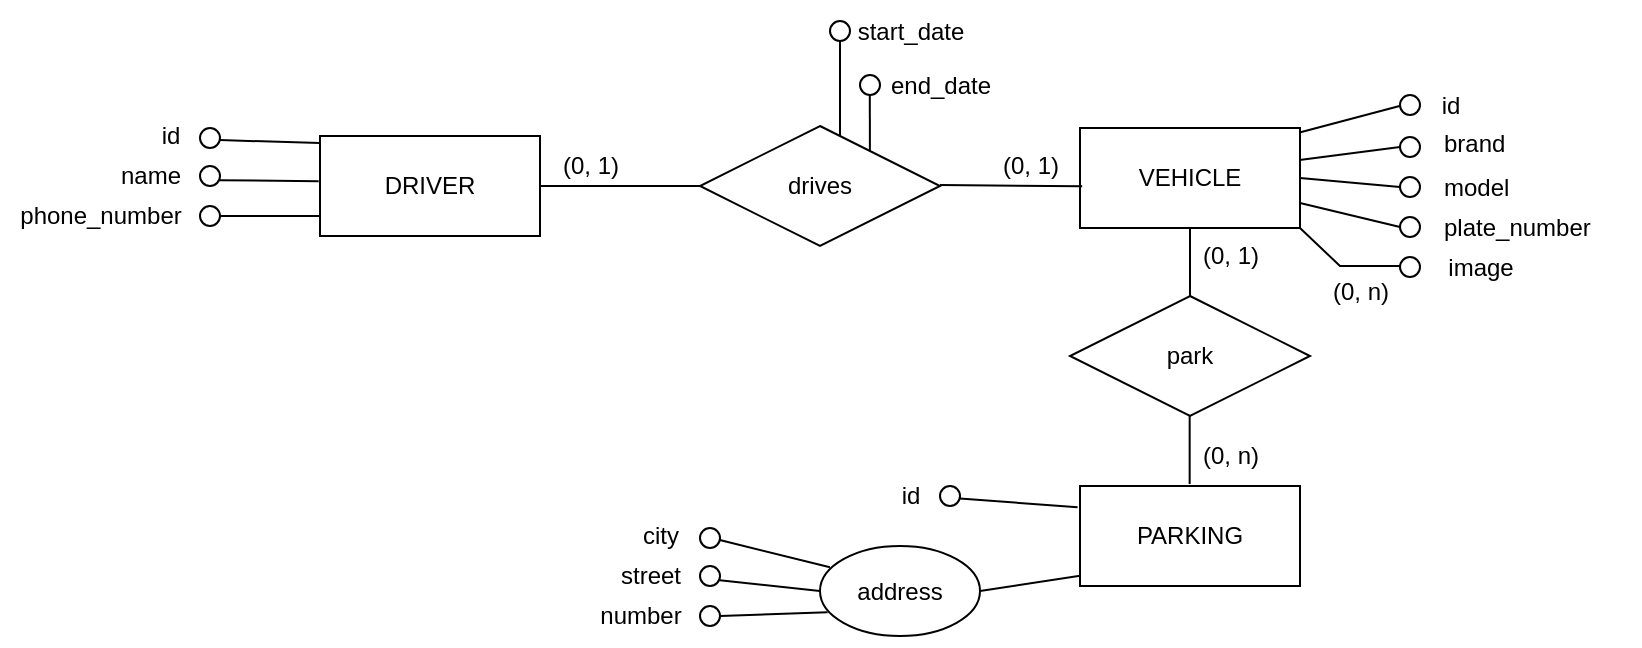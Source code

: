 <mxfile version="26.2.9">
  <diagram name="Page-1" id="vHG7mOKKZMKuYX-PGG-n">
    <mxGraphModel dx="948" dy="615" grid="1" gridSize="10" guides="1" tooltips="1" connect="1" arrows="1" fold="1" page="1" pageScale="1" pageWidth="1100" pageHeight="850" math="0" shadow="0">
      <root>
        <mxCell id="0" />
        <mxCell id="1" parent="0" />
        <mxCell id="097z2trLRk12nKmmqsXY-2" value="DRIVER" style="rounded=0;whiteSpace=wrap;html=1;fillColor=none;" parent="1" vertex="1">
          <mxGeometry x="280" y="345" width="110" height="50" as="geometry" />
        </mxCell>
        <mxCell id="097z2trLRk12nKmmqsXY-5" value="&lt;div&gt;drives&lt;/div&gt;" style="shape=rhombus;perimeter=rhombusPerimeter;whiteSpace=wrap;html=1;align=center;fillColor=none;" parent="1" vertex="1">
          <mxGeometry x="470" y="340" width="120" height="60" as="geometry" />
        </mxCell>
        <mxCell id="097z2trLRk12nKmmqsXY-6" value="" style="endArrow=none;html=1;rounded=0;entryX=0;entryY=0.5;entryDx=0;entryDy=0;exitX=1;exitY=0.5;exitDx=0;exitDy=0;" parent="1" source="097z2trLRk12nKmmqsXY-2" target="097z2trLRk12nKmmqsXY-5" edge="1">
          <mxGeometry width="50" height="50" relative="1" as="geometry">
            <mxPoint x="510" y="450" as="sourcePoint" />
            <mxPoint x="560" y="400" as="targetPoint" />
          </mxGeometry>
        </mxCell>
        <mxCell id="097z2trLRk12nKmmqsXY-7" value="" style="endArrow=none;html=1;rounded=0;exitX=1;exitY=0.5;exitDx=0;exitDy=0;entryX=0.01;entryY=0.583;entryDx=0;entryDy=0;entryPerimeter=0;" parent="1" target="097z2trLRk12nKmmqsXY-31" edge="1">
          <mxGeometry width="50" height="50" relative="1" as="geometry">
            <mxPoint x="590" y="369.5" as="sourcePoint" />
            <mxPoint x="670" y="370" as="targetPoint" />
          </mxGeometry>
        </mxCell>
        <mxCell id="097z2trLRk12nKmmqsXY-9" value="" style="ellipse;whiteSpace=wrap;html=1;aspect=fixed;" parent="1" vertex="1">
          <mxGeometry x="220" y="360" width="10" height="10" as="geometry" />
        </mxCell>
        <mxCell id="097z2trLRk12nKmmqsXY-10" value="" style="endArrow=none;html=1;rounded=0;exitX=0.985;exitY=0.713;exitDx=0;exitDy=0;exitPerimeter=0;entryX=-0.006;entryY=0.452;entryDx=0;entryDy=0;entryPerimeter=0;" parent="1" source="097z2trLRk12nKmmqsXY-9" target="097z2trLRk12nKmmqsXY-2" edge="1">
          <mxGeometry width="50" height="50" relative="1" as="geometry">
            <mxPoint x="230" y="380" as="sourcePoint" />
            <mxPoint x="279.23" y="370.2" as="targetPoint" />
          </mxGeometry>
        </mxCell>
        <mxCell id="097z2trLRk12nKmmqsXY-11" value="name" style="text;html=1;align=center;verticalAlign=middle;resizable=0;points=[];autosize=1;strokeColor=none;fillColor=none;" parent="1" vertex="1">
          <mxGeometry x="170" y="350" width="50" height="30" as="geometry" />
        </mxCell>
        <mxCell id="097z2trLRk12nKmmqsXY-13" value="" style="endArrow=none;html=1;rounded=0;exitX=1;exitY=0.5;exitDx=0;exitDy=0;entryX=0;entryY=0.5;entryDx=0;entryDy=0;" parent="1" edge="1">
          <mxGeometry width="50" height="50" relative="1" as="geometry">
            <mxPoint x="230" y="385" as="sourcePoint" />
            <mxPoint x="280" y="385" as="targetPoint" />
          </mxGeometry>
        </mxCell>
        <mxCell id="097z2trLRk12nKmmqsXY-14" value="phone_number" style="text;html=1;align=center;verticalAlign=middle;resizable=0;points=[];autosize=1;strokeColor=none;fillColor=none;" parent="1" vertex="1">
          <mxGeometry x="120" y="370" width="100" height="30" as="geometry" />
        </mxCell>
        <mxCell id="097z2trLRk12nKmmqsXY-18" value="" style="ellipse;whiteSpace=wrap;html=1;aspect=fixed;" parent="1" vertex="1">
          <mxGeometry x="820" y="365.5" width="10" height="10" as="geometry" />
        </mxCell>
        <mxCell id="097z2trLRk12nKmmqsXY-22" value="" style="endArrow=none;html=1;rounded=0;exitX=1;exitY=0.5;exitDx=0;exitDy=0;entryX=0;entryY=0.5;entryDx=0;entryDy=0;" parent="1" source="097z2trLRk12nKmmqsXY-31" target="097z2trLRk12nKmmqsXY-18" edge="1">
          <mxGeometry width="50" height="50" relative="1" as="geometry">
            <mxPoint x="780.55" y="369.25" as="sourcePoint" />
            <mxPoint x="820" y="375.5" as="targetPoint" />
          </mxGeometry>
        </mxCell>
        <mxCell id="097z2trLRk12nKmmqsXY-29" value="" style="endArrow=none;html=1;rounded=0;exitX=1;exitY=0.75;exitDx=0;exitDy=0;entryX=0;entryY=0.5;entryDx=0;entryDy=0;" parent="1" source="097z2trLRk12nKmmqsXY-31" target="097z2trLRk12nKmmqsXY-33" edge="1">
          <mxGeometry width="50" height="50" relative="1" as="geometry">
            <mxPoint x="780.0" y="389.07" as="sourcePoint" />
            <mxPoint x="820.15" y="391.94" as="targetPoint" />
          </mxGeometry>
        </mxCell>
        <mxCell id="097z2trLRk12nKmmqsXY-30" value="" style="endArrow=none;html=1;rounded=0;exitX=0.998;exitY=0.32;exitDx=0;exitDy=0;exitPerimeter=0;entryX=0;entryY=0.5;entryDx=0;entryDy=0;" parent="1" source="097z2trLRk12nKmmqsXY-31" target="097z2trLRk12nKmmqsXY-32" edge="1">
          <mxGeometry width="50" height="50" relative="1" as="geometry">
            <mxPoint x="780.0" y="355.5" as="sourcePoint" />
            <mxPoint x="820" y="355.5" as="targetPoint" />
          </mxGeometry>
        </mxCell>
        <mxCell id="097z2trLRk12nKmmqsXY-31" value="VEHICLE" style="rounded=0;whiteSpace=wrap;html=1;fillColor=none;" parent="1" vertex="1">
          <mxGeometry x="660" y="341" width="110" height="50" as="geometry" />
        </mxCell>
        <mxCell id="097z2trLRk12nKmmqsXY-32" value="" style="ellipse;whiteSpace=wrap;html=1;aspect=fixed;" parent="1" vertex="1">
          <mxGeometry x="820" y="345.5" width="10" height="10" as="geometry" />
        </mxCell>
        <mxCell id="097z2trLRk12nKmmqsXY-33" value="" style="ellipse;whiteSpace=wrap;html=1;aspect=fixed;fillColor=light-dark(#FFFFFF,#FEF6FF);" parent="1" vertex="1">
          <mxGeometry x="820" y="385.5" width="10" height="10" as="geometry" />
        </mxCell>
        <mxCell id="097z2trLRk12nKmmqsXY-35" value="brand" style="text;html=1;align=left;verticalAlign=middle;resizable=0;points=[];autosize=1;strokeColor=none;fillColor=none;" parent="1" vertex="1">
          <mxGeometry x="840" y="333.5" width="50" height="30" as="geometry" />
        </mxCell>
        <mxCell id="OTOVHvQYVz1heglmI_JG-1" value="model" style="text;html=1;align=left;verticalAlign=middle;resizable=0;points=[];autosize=1;strokeColor=none;fillColor=none;" parent="1" vertex="1">
          <mxGeometry x="840" y="355.5" width="60" height="30" as="geometry" />
        </mxCell>
        <mxCell id="OTOVHvQYVz1heglmI_JG-2" value="plate_number" style="text;html=1;align=left;verticalAlign=middle;resizable=0;points=[];autosize=1;strokeColor=none;fillColor=none;" parent="1" vertex="1">
          <mxGeometry x="840" y="375.5" width="100" height="30" as="geometry" />
        </mxCell>
        <mxCell id="OTOVHvQYVz1heglmI_JG-6" value="" style="endArrow=none;html=1;rounded=0;exitX=0.998;exitY=0.045;exitDx=0;exitDy=0;exitPerimeter=0;entryX=-0.021;entryY=0.552;entryDx=0;entryDy=0;entryPerimeter=0;" parent="1" source="097z2trLRk12nKmmqsXY-31" target="OTOVHvQYVz1heglmI_JG-8" edge="1">
          <mxGeometry width="50" height="50" relative="1" as="geometry">
            <mxPoint x="770.0" y="354.5" as="sourcePoint" />
            <mxPoint x="820" y="324.5" as="targetPoint" />
            <Array as="points" />
          </mxGeometry>
        </mxCell>
        <mxCell id="OTOVHvQYVz1heglmI_JG-7" value="" style="ellipse;whiteSpace=wrap;html=1;aspect=fixed;fillColor=none;" parent="1" vertex="1">
          <mxGeometry x="220" y="380" width="10" height="10" as="geometry" />
        </mxCell>
        <mxCell id="OTOVHvQYVz1heglmI_JG-8" value="" style="ellipse;whiteSpace=wrap;html=1;aspect=fixed;fillColor=light-dark(#FFFFFF,#FEF8FF);" parent="1" vertex="1">
          <mxGeometry x="820" y="324.5" width="10" height="10" as="geometry" />
        </mxCell>
        <mxCell id="OTOVHvQYVz1heglmI_JG-9" value="id" style="text;html=1;align=center;verticalAlign=middle;resizable=0;points=[];autosize=1;strokeColor=none;fillColor=none;" parent="1" vertex="1">
          <mxGeometry x="830" y="314.5" width="30" height="30" as="geometry" />
        </mxCell>
        <mxCell id="OTOVHvQYVz1heglmI_JG-10" value="(0, 1)" style="text;html=1;align=center;verticalAlign=middle;resizable=0;points=[];autosize=1;strokeColor=none;fillColor=none;" parent="1" vertex="1">
          <mxGeometry x="390" y="345" width="50" height="30" as="geometry" />
        </mxCell>
        <mxCell id="OTOVHvQYVz1heglmI_JG-11" value="(0, 1)" style="text;html=1;align=center;verticalAlign=middle;resizable=0;points=[];autosize=1;strokeColor=none;fillColor=none;" parent="1" vertex="1">
          <mxGeometry x="610" y="345" width="50" height="30" as="geometry" />
        </mxCell>
        <mxCell id="OTOVHvQYVz1heglmI_JG-12" value="" style="endArrow=none;html=1;rounded=0;exitX=0.989;exitY=0.604;exitDx=0;exitDy=0;entryX=-0.001;entryY=0.071;entryDx=0;entryDy=0;exitPerimeter=0;entryPerimeter=0;" parent="1" source="OTOVHvQYVz1heglmI_JG-13" target="097z2trLRk12nKmmqsXY-2" edge="1">
          <mxGeometry width="50" height="50" relative="1" as="geometry">
            <mxPoint x="230" y="341" as="sourcePoint" />
            <mxPoint x="280" y="360" as="targetPoint" />
          </mxGeometry>
        </mxCell>
        <mxCell id="OTOVHvQYVz1heglmI_JG-13" value="" style="ellipse;whiteSpace=wrap;html=1;aspect=fixed;fillColor=light-dark(#FFFFFF,#FEF8FF);" parent="1" vertex="1">
          <mxGeometry x="220" y="341" width="10" height="10" as="geometry" />
        </mxCell>
        <mxCell id="OTOVHvQYVz1heglmI_JG-14" value="id" style="text;html=1;align=center;verticalAlign=middle;resizable=0;points=[];autosize=1;strokeColor=none;fillColor=none;" parent="1" vertex="1">
          <mxGeometry x="190" y="330" width="30" height="30" as="geometry" />
        </mxCell>
        <mxCell id="OTOVHvQYVz1heglmI_JG-15" value="&lt;div&gt;park&lt;/div&gt;" style="shape=rhombus;perimeter=rhombusPerimeter;whiteSpace=wrap;html=1;align=center;fillColor=none;" parent="1" vertex="1">
          <mxGeometry x="655" y="425" width="120" height="60" as="geometry" />
        </mxCell>
        <mxCell id="OTOVHvQYVz1heglmI_JG-16" value="PARKING" style="rounded=0;whiteSpace=wrap;html=1;fillColor=none;" parent="1" vertex="1">
          <mxGeometry x="660" y="520" width="110" height="50" as="geometry" />
        </mxCell>
        <mxCell id="OTOVHvQYVz1heglmI_JG-17" value="" style="endArrow=none;html=1;rounded=0;exitX=0.5;exitY=0;exitDx=0;exitDy=0;entryX=0.5;entryY=1;entryDx=0;entryDy=0;" parent="1" source="OTOVHvQYVz1heglmI_JG-15" target="097z2trLRk12nKmmqsXY-31" edge="1">
          <mxGeometry width="50" height="50" relative="1" as="geometry">
            <mxPoint x="640" y="404.43" as="sourcePoint" />
            <mxPoint x="711" y="404.93" as="targetPoint" />
            <Array as="points" />
          </mxGeometry>
        </mxCell>
        <mxCell id="OTOVHvQYVz1heglmI_JG-18" value="" style="endArrow=none;html=1;rounded=0;exitX=0.5;exitY=0;exitDx=0;exitDy=0;entryX=0.5;entryY=1;entryDx=0;entryDy=0;" parent="1" edge="1">
          <mxGeometry width="50" height="50" relative="1" as="geometry">
            <mxPoint x="714.83" y="519" as="sourcePoint" />
            <mxPoint x="714.83" y="485" as="targetPoint" />
            <Array as="points" />
          </mxGeometry>
        </mxCell>
        <mxCell id="OTOVHvQYVz1heglmI_JG-19" value="(0, 1)" style="text;html=1;align=center;verticalAlign=middle;resizable=0;points=[];autosize=1;strokeColor=none;fillColor=none;" parent="1" vertex="1">
          <mxGeometry x="710" y="390" width="50" height="30" as="geometry" />
        </mxCell>
        <mxCell id="OTOVHvQYVz1heglmI_JG-20" value="(0, n)" style="text;html=1;align=center;verticalAlign=middle;resizable=0;points=[];autosize=1;strokeColor=none;fillColor=none;" parent="1" vertex="1">
          <mxGeometry x="710" y="490" width="50" height="30" as="geometry" />
        </mxCell>
        <mxCell id="OTOVHvQYVz1heglmI_JG-25" value="" style="endArrow=none;html=1;rounded=0;exitX=1;exitY=0.75;exitDx=0;exitDy=0;" parent="1" edge="1">
          <mxGeometry width="50" height="50" relative="1" as="geometry">
            <mxPoint x="770" y="391" as="sourcePoint" />
            <mxPoint x="820" y="410" as="targetPoint" />
            <Array as="points">
              <mxPoint x="790" y="410" />
            </Array>
          </mxGeometry>
        </mxCell>
        <mxCell id="OTOVHvQYVz1heglmI_JG-26" value="" style="ellipse;whiteSpace=wrap;html=1;aspect=fixed;" parent="1" vertex="1">
          <mxGeometry x="820" y="405.5" width="10" height="10" as="geometry" />
        </mxCell>
        <mxCell id="OTOVHvQYVz1heglmI_JG-27" value="image" style="text;html=1;align=center;verticalAlign=middle;resizable=0;points=[];autosize=1;strokeColor=none;fillColor=none;" parent="1" vertex="1">
          <mxGeometry x="830" y="395.5" width="60" height="30" as="geometry" />
        </mxCell>
        <mxCell id="OTOVHvQYVz1heglmI_JG-28" value="(0, n)" style="text;html=1;align=center;verticalAlign=middle;resizable=0;points=[];autosize=1;strokeColor=none;fillColor=none;" parent="1" vertex="1">
          <mxGeometry x="775" y="408" width="50" height="30" as="geometry" />
        </mxCell>
        <mxCell id="OTOVHvQYVz1heglmI_JG-32" value="" style="endArrow=none;html=1;rounded=0;exitX=-0.011;exitY=0.213;exitDx=0;exitDy=0;exitPerimeter=0;entryX=0.989;entryY=0.627;entryDx=0;entryDy=0;entryPerimeter=0;" parent="1" source="OTOVHvQYVz1heglmI_JG-16" target="OTOVHvQYVz1heglmI_JG-33" edge="1">
          <mxGeometry width="50" height="50" relative="1" as="geometry">
            <mxPoint x="574.8" y="450.25" as="sourcePoint" />
            <mxPoint x="525" y="500" as="targetPoint" />
            <Array as="points" />
          </mxGeometry>
        </mxCell>
        <mxCell id="OTOVHvQYVz1heglmI_JG-33" value="" style="ellipse;whiteSpace=wrap;html=1;aspect=fixed;fillColor=light-dark(#FFFFFF,#FEF8FF);" parent="1" vertex="1">
          <mxGeometry x="590" y="520" width="10" height="10" as="geometry" />
        </mxCell>
        <mxCell id="OTOVHvQYVz1heglmI_JG-34" value="id" style="text;html=1;align=center;verticalAlign=middle;resizable=0;points=[];autosize=1;strokeColor=none;fillColor=none;" parent="1" vertex="1">
          <mxGeometry x="560" y="510" width="30" height="30" as="geometry" />
        </mxCell>
        <mxCell id="OTOVHvQYVz1heglmI_JG-35" value="address" style="ellipse;whiteSpace=wrap;html=1;fillColor=none;" parent="1" vertex="1">
          <mxGeometry x="530" y="550" width="80" height="45" as="geometry" />
        </mxCell>
        <mxCell id="OTOVHvQYVz1heglmI_JG-37" value="" style="ellipse;whiteSpace=wrap;html=1;aspect=fixed;" parent="1" vertex="1">
          <mxGeometry x="470" y="560" width="10" height="10" as="geometry" />
        </mxCell>
        <mxCell id="OTOVHvQYVz1heglmI_JG-38" value="" style="endArrow=none;html=1;rounded=0;exitX=0.985;exitY=0.713;exitDx=0;exitDy=0;exitPerimeter=0;entryX=0;entryY=0.5;entryDx=0;entryDy=0;" parent="1" source="OTOVHvQYVz1heglmI_JG-37" target="OTOVHvQYVz1heglmI_JG-35" edge="1">
          <mxGeometry width="50" height="50" relative="1" as="geometry">
            <mxPoint x="480" y="580" as="sourcePoint" />
            <mxPoint x="529" y="568" as="targetPoint" />
          </mxGeometry>
        </mxCell>
        <mxCell id="OTOVHvQYVz1heglmI_JG-39" value="street" style="text;html=1;align=center;verticalAlign=middle;resizable=0;points=[];autosize=1;strokeColor=none;fillColor=none;" parent="1" vertex="1">
          <mxGeometry x="420" y="550" width="50" height="30" as="geometry" />
        </mxCell>
        <mxCell id="OTOVHvQYVz1heglmI_JG-40" value="" style="endArrow=none;html=1;rounded=0;exitX=1;exitY=0.5;exitDx=0;exitDy=0;entryX=0.048;entryY=0.737;entryDx=0;entryDy=0;entryPerimeter=0;" parent="1" target="OTOVHvQYVz1heglmI_JG-35" edge="1">
          <mxGeometry width="50" height="50" relative="1" as="geometry">
            <mxPoint x="480" y="585" as="sourcePoint" />
            <mxPoint x="530" y="585" as="targetPoint" />
          </mxGeometry>
        </mxCell>
        <mxCell id="OTOVHvQYVz1heglmI_JG-41" value="number" style="text;html=1;align=center;verticalAlign=middle;resizable=0;points=[];autosize=1;strokeColor=none;fillColor=none;" parent="1" vertex="1">
          <mxGeometry x="410" y="570" width="60" height="30" as="geometry" />
        </mxCell>
        <mxCell id="OTOVHvQYVz1heglmI_JG-42" value="" style="ellipse;whiteSpace=wrap;html=1;aspect=fixed;fillColor=none;" parent="1" vertex="1">
          <mxGeometry x="470" y="580" width="10" height="10" as="geometry" />
        </mxCell>
        <mxCell id="OTOVHvQYVz1heglmI_JG-43" value="" style="endArrow=none;html=1;rounded=0;exitX=0.989;exitY=0.604;exitDx=0;exitDy=0;entryX=0.062;entryY=0.236;entryDx=0;entryDy=0;exitPerimeter=0;entryPerimeter=0;" parent="1" source="OTOVHvQYVz1heglmI_JG-44" target="OTOVHvQYVz1heglmI_JG-35" edge="1">
          <mxGeometry width="50" height="50" relative="1" as="geometry">
            <mxPoint x="480" y="541" as="sourcePoint" />
            <mxPoint x="530" y="549" as="targetPoint" />
          </mxGeometry>
        </mxCell>
        <mxCell id="OTOVHvQYVz1heglmI_JG-44" value="" style="ellipse;whiteSpace=wrap;html=1;aspect=fixed;fillColor=default;" parent="1" vertex="1">
          <mxGeometry x="470" y="541" width="10" height="10" as="geometry" />
        </mxCell>
        <mxCell id="OTOVHvQYVz1heglmI_JG-45" value="city" style="text;html=1;align=center;verticalAlign=middle;resizable=0;points=[];autosize=1;strokeColor=none;fillColor=none;" parent="1" vertex="1">
          <mxGeometry x="430" y="530" width="40" height="30" as="geometry" />
        </mxCell>
        <mxCell id="OTOVHvQYVz1heglmI_JG-46" value="" style="endArrow=none;html=1;rounded=0;exitX=1;exitY=0.5;exitDx=0;exitDy=0;entryX=0;entryY=0.5;entryDx=0;entryDy=0;" parent="1" source="OTOVHvQYVz1heglmI_JG-35" edge="1">
          <mxGeometry width="50" height="50" relative="1" as="geometry">
            <mxPoint x="610" y="564.89" as="sourcePoint" />
            <mxPoint x="660" y="564.89" as="targetPoint" />
          </mxGeometry>
        </mxCell>
        <mxCell id="OTOVHvQYVz1heglmI_JG-48" value="" style="endArrow=none;html=1;rounded=0;entryX=0.708;entryY=0.208;entryDx=0;entryDy=0;entryPerimeter=0;" parent="1" target="097z2trLRk12nKmmqsXY-5" edge="1">
          <mxGeometry width="50" height="50" relative="1" as="geometry">
            <mxPoint x="554.9" y="324.5" as="sourcePoint" />
            <mxPoint x="554.9" y="354.5" as="targetPoint" />
          </mxGeometry>
        </mxCell>
        <mxCell id="OTOVHvQYVz1heglmI_JG-49" value="" style="ellipse;whiteSpace=wrap;html=1;aspect=fixed;" parent="1" vertex="1">
          <mxGeometry x="550" y="314.5" width="10" height="10" as="geometry" />
        </mxCell>
        <mxCell id="OTOVHvQYVz1heglmI_JG-51" value="end_date" style="text;html=1;align=center;verticalAlign=middle;resizable=0;points=[];autosize=1;strokeColor=none;fillColor=none;" parent="1" vertex="1">
          <mxGeometry x="555" y="304.5" width="70" height="30" as="geometry" />
        </mxCell>
        <mxCell id="OTOVHvQYVz1heglmI_JG-52" value="" style="endArrow=none;html=1;rounded=0;entryX=0.708;entryY=0.208;entryDx=0;entryDy=0;entryPerimeter=0;exitX=0.5;exitY=1;exitDx=0;exitDy=0;" parent="1" source="OTOVHvQYVz1heglmI_JG-53" edge="1">
          <mxGeometry width="50" height="50" relative="1" as="geometry">
            <mxPoint x="539.9" y="317.5" as="sourcePoint" />
            <mxPoint x="540" y="345" as="targetPoint" />
          </mxGeometry>
        </mxCell>
        <mxCell id="OTOVHvQYVz1heglmI_JG-53" value="" style="ellipse;whiteSpace=wrap;html=1;aspect=fixed;" parent="1" vertex="1">
          <mxGeometry x="535" y="287.5" width="10" height="10" as="geometry" />
        </mxCell>
        <mxCell id="OTOVHvQYVz1heglmI_JG-54" value="start_date" style="text;html=1;align=center;verticalAlign=middle;resizable=0;points=[];autosize=1;strokeColor=none;fillColor=none;" parent="1" vertex="1">
          <mxGeometry x="535" y="277.5" width="80" height="30" as="geometry" />
        </mxCell>
      </root>
    </mxGraphModel>
  </diagram>
</mxfile>
